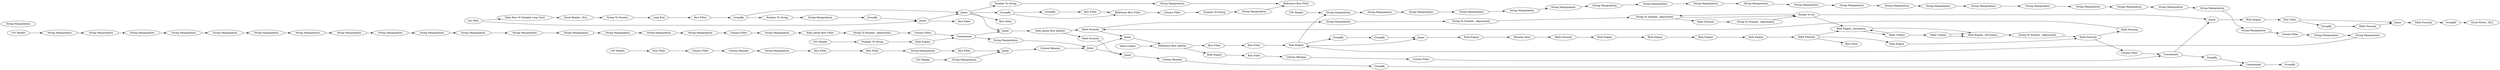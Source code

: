 digraph {
	52 [label="CSV Reader"]
	750 [label="String Manipulation"]
	751 [label="String Manipulation"]
	752 [label="String Manipulation"]
	753 [label="String Manipulation"]
	754 [label="String Manipulation"]
	755 [label="String Manipulation"]
	756 [label="String Manipulation"]
	757 [label="String Manipulation"]
	758 [label="String Manipulation"]
	759 [label="String Manipulation"]
	760 [label="String Manipulation"]
	761 [label="String Manipulation"]
	762 [label="String Manipulation"]
	763 [label="String Manipulation"]
	764 [label="String Manipulation"]
	765 [label="String Manipulation"]
	766 [label="Column Filter"]
	767 [label="Rule_based Row Filter"]
	768 [label="String Manipulation"]
	769 [label="String To Number _deprecated_"]
	770 [label="Column Filter"]
	774 [label="String Manipulation"]
	791 [label=Joiner]
	794 [label="CSV Reader"]
	803 [label="String Manipulation"]
	804 [label="String Manipulation"]
	805 [label="String Manipulation"]
	807 [label="String Manipulation"]
	808 [label="String Manipulation"]
	810 [label="String Manipulation"]
	811 [label="String Manipulation"]
	812 [label="String Manipulation"]
	813 [label="String Manipulation"]
	815 [label="String Manipulation"]
	816 [label="String Manipulation"]
	817 [label="String Manipulation"]
	818 [label="String Manipulation"]
	819 [label="String Manipulation"]
	820 [label="String Manipulation"]
	821 [label="String Manipulation"]
	822 [label="String Manipulation"]
	823 [label="String Manipulation"]
	824 [label="String Manipulation"]
	825 [label="String Manipulation"]
	826 [label="String Manipulation"]
	827 [label="Column Filter"]
	829 [label="String Manipulation"]
	830 [label="String Manipulation"]
	831 [label="String Manipulation"]
	832 [label="String Manipulation"]
	833 [label="String Manipulation"]
	834 [label="String Manipulation"]
	835 [label="String Manipulation"]
	836 [label="String Manipulation"]
	837 [label="Rule Engine"]
	838 [label="String To Number _deprecated_"]
	839 [label="Math Formula"]
	840 [label="String To Number _deprecated_"]
	841 [label="String Manipulation"]
	842 [label="String Manipulation"]
	843 [label="String To Number _deprecated_"]
	844 [label="Rule Engine"]
	845 [label="Math Formula"]
	846 [label="Column Filter"]
	832 [label="Rule Engine"]
	833 [label="Rule Engine _Dictionary_"]
	834 [label="Table Creator"]
	835 [label="Table Creator"]
	836 [label="Rule Engine _Dictionary_"]
	837 [label="Math Formula"]
	841 [label="Math Formula"]
	844 [label="String To Number _deprecated_"]
	846 [label="Double To Int"]
	847 [label="Rule Engine"]
	848 [label="Row Filter"]
	849 [label=GroupBy]
	850 [label="Math Formula"]
	873 [label="Row Filter"]
	874 [label="Column Filter"]
	875 [label="Column Rename"]
	888 [label="List Files"]
	889 [label="String To Number"]
	890 [label="Excel Reader _XLS_"]
	891 [label="Loop End"]
	892 [label="Table Row To Variable Loop Start"]
	898 [label=Joiner]
	899 [label=Joiner]
	900 [label="Row Filter"]
	901 [label=Joiner]
	902 [label="CSV Reader"]
	911 [label=GroupBy]
	912 [label="Row Filter"]
	914 [label=GroupBy]
	915 [label="Reference Row Filter"]
	919 [label=Joiner]
	923 [label="String Manipulation"]
	924 [label="Number To String"]
	925 [label=GroupBy]
	926 [label="Column Filter"]
	927 [label="Number To String"]
	928 [label="String Manipulation"]
	929 [label="Number To String"]
	930 [label="String Manipulation"]
	931 [label="Reference Row Filter"]
	932 [label="Table Creator"]
	934 [label="Reference Row Splitter"]
	936 [label="Rule Engine"]
	937 [label="Row Filter"]
	941 [label=GroupBy]
	942 [label=GroupBy]
	944 [label=Joiner]
	945 [label="Math Formula"]
	946 [label="Rule Engine"]
	955 [label="Column Rename"]
	956 [label="Column Filter"]
	957 [label="Column Filter"]
	958 [label=Concatenate]
	959 [label=GroupBy]
	960 [label=Joiner]
	961 [label=Joiner]
	962 [label="Math Formula"]
	963 [label=GroupBy]
	964 [label="Excel Writer _XLS_"]
	965 [label=GroupBy]
	968 [label="Row Filter"]
	970 [label="Row Filter"]
	973 [label="CSV Reader"]
	974 [label=Concatenate]
	983 [label="CSV Reader"]
	985 [label="String Manipulation"]
	988 [label="Rule Engine"]
	989 [label="Number To String"]
	991 [label="String Manipulation"]
	992 [label="Row Filter"]
	993 [label="Column Rename"]
	994 [label="Row Filter"]
	995 [label=Joiner]
	996 [label="Row Filter"]
	998 [label="Rule_based Row Splitter"]
	999 [label="String Manipulation"]
	1000 [label="Row Filter"]
	1001 [label="Row Filter"]
	1002 [label="Rule Engine"]
	1003 [label="Rule Engine"]
	1004 [label="Rule Engine"]
	1005 [label="Rule Engine"]
	1006 [label="Missing Value"]
	1007 [label="Math Formula"]
	1008 [label="Rule Engine"]
	1009 [label="Row Filter"]
	1010 [label="Math Formula"]
	1011 [label=Joiner]
	1012 [label=GroupBy]
	1013 [label="Column Rename"]
	1014 [label=Concatenate]
	1015 [label=GroupBy]
	750 -> 751
	751 -> 752
	752 -> 753
	753 -> 754
	754 -> 755
	755 -> 756
	756 -> 757
	757 -> 759
	758 -> 761
	759 -> 758
	760 -> 763
	761 -> 760
	762 -> 765
	763 -> 762
	764 -> 766
	765 -> 764
	766 -> 768
	767 -> 769
	768 -> 767
	769 -> 770
	803 -> 812
	804 -> 805
	805 -> 803
	807 -> 815
	808 -> 810
	810 -> 816
	811 -> 807
	812 -> 813
	813 -> 811
	815 -> 808
	816 -> 817
	817 -> 818
	818 -> 819
	819 -> 821
	820 -> 822
	821 -> 820
	822 -> 823
	823 -> 824
	824 -> 826
	825 -> 827
	826 -> 825
	827 -> 831
	829 -> 832
	846 -> 833
	831 -> 829
	832 -> 804
	833 -> 834
	834 -> 835
	835 -> 836
	836 -> 838
	837 -> 839
	838 -> 837
	839 -> 841
	840 -> 846
	841 -> 842
	842 -> 843
	843 -> 844
	844 -> 845
	845 -> 840
	52 -> 750
	770 -> 974
	774 -> 1000
	791 -> 934
	794 -> 804
	846 -> 844
	832 -> 941
	832 -> 944
	833 -> 836
	834 -> 833
	835 -> 836
	837 -> 957
	841 -> 791
	844 -> 846
	846 -> 960
	847 -> 848
	848 -> 849
	848 -> 961
	849 -> 850
	850 -> 961
	873 -> 874
	874 -> 875
	875 -> 774
	888 -> 892
	888 -> 919
	889 -> 891
	890 -> 889
	891 -> 968
	892 -> 890
	898 -> 914
	898 -> 929
	898 -> 996
	898 -> 899
	899 -> 998
	900 -> 991
	901 -> 993
	902 -> 873
	911 -> 912
	912 -> 915
	914 -> 915
	914 -> 911
	915 -> 926
	919 -> 898
	919 -> 970
	923 -> 925
	924 -> 923
	925 -> 919
	926 -> 927
	927 -> 928
	928 -> 931
	929 -> 930
	930 -> 931
	932 -> 934
	934 -> 936
	934 -> 994
	936 -> 937
	937 -> 955
	941 -> 942
	942 -> 944
	944 -> 946
	945 -> 833
	945 -> 1005
	945 -> 1009
	946 -> 1006
	955 -> 956
	956 -> 958
	957 -> 958
	958 -> 959
	958 -> 960
	959 -> 1014
	960 -> 847
	961 -> 962
	962 -> 963
	963 -> 964
	965 -> 898
	965 -> 924
	968 -> 965
	973 -> 989
	974 -> 899
	974 -> 999
	983 -> 985
	985 -> 901
	988 -> 974
	989 -> 988
	991 -> 992
	992 -> 901
	993 -> 995
	994 -> 1001
	995 -> 791
	995 -> 1011
	998 -> 841
	998 -> 1010
	999 -> 995
	1000 -> 900
	1001 -> 832
	1002 -> 1003
	1003 -> 1004
	1004 -> 945
	1005 -> 837
	1006 -> 1007
	1007 -> 1008
	1008 -> 1002
	1010 -> 1011
	1011 -> 1013
	1012 -> 1014
	1013 -> 1012
	1014 -> 1015
	rankdir=LR
}
